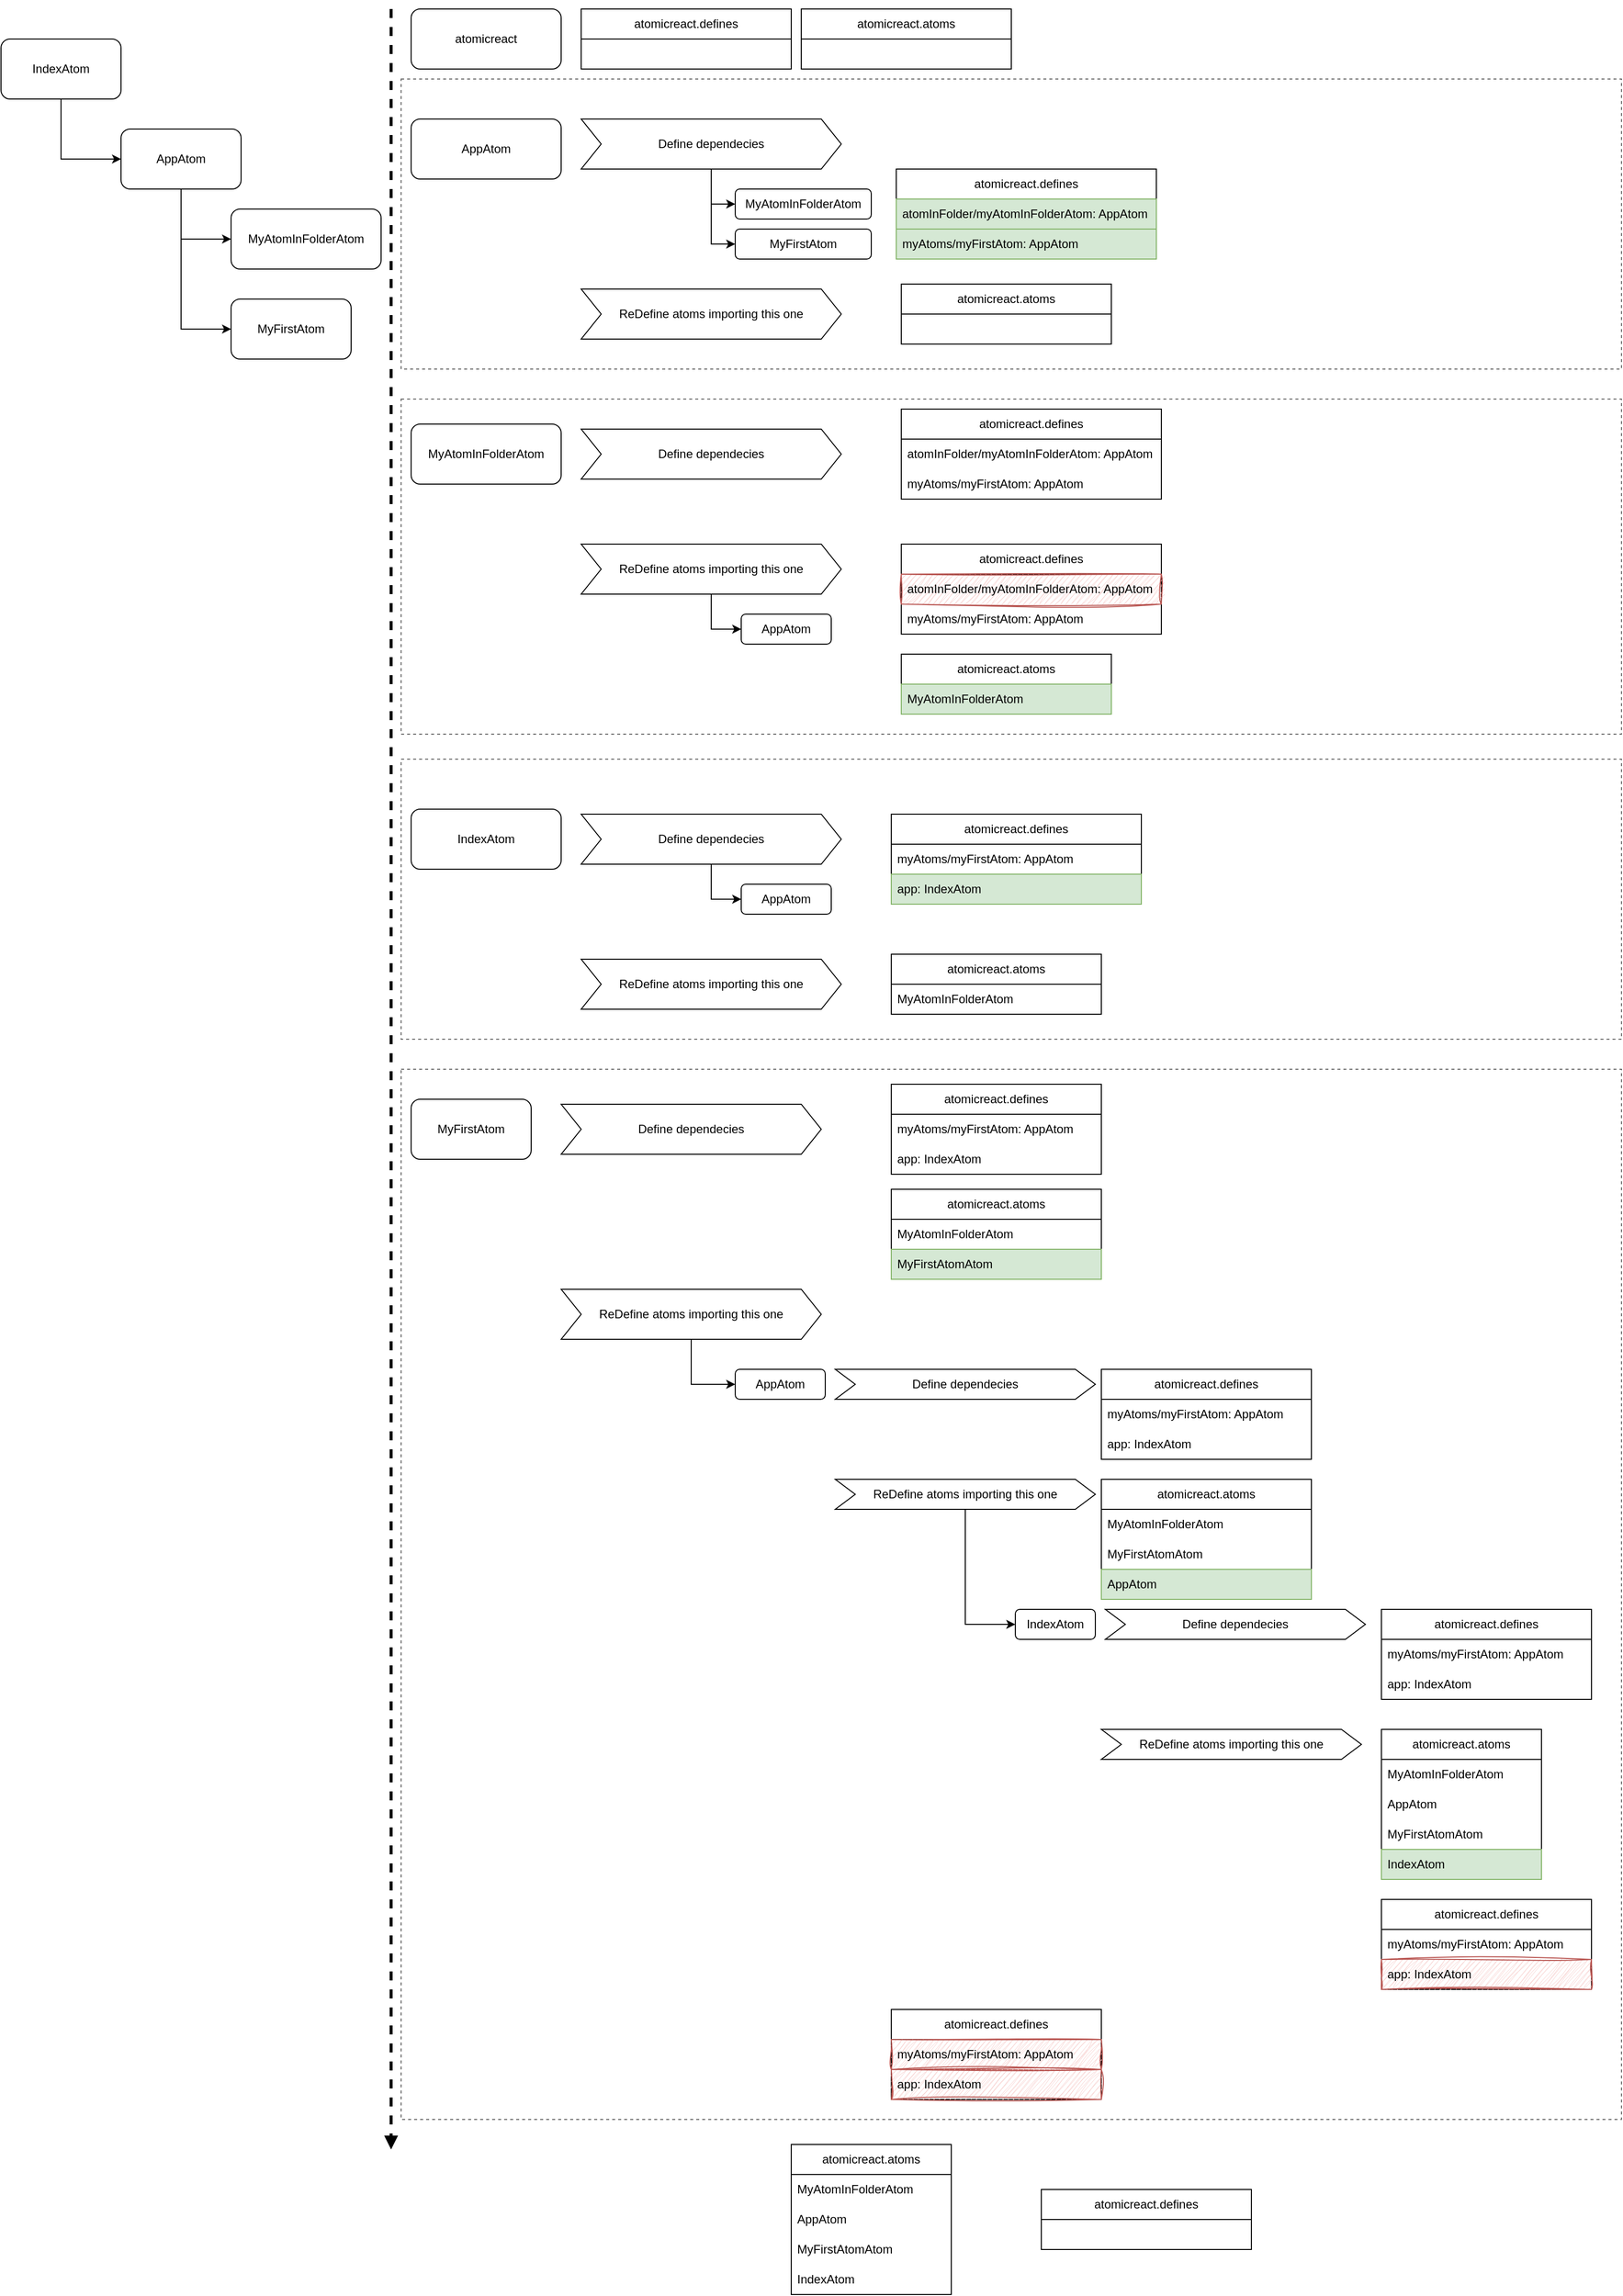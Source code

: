 <mxfile version="22.1.16" type="github">
  <diagram name="Página-1" id="zLWKFBo0BfelDE4MzV_v">
    <mxGraphModel dx="1303" dy="548" grid="1" gridSize="10" guides="1" tooltips="1" connect="1" arrows="1" fold="1" page="1" pageScale="1" pageWidth="1654" pageHeight="1169" math="0" shadow="0">
      <root>
        <mxCell id="0" />
        <mxCell id="1" parent="0" />
        <mxCell id="tRrPQd9gGLpKsUqzO6ij-82" value="" style="rounded=0;whiteSpace=wrap;html=1;fillColor=none;dashed=1;strokeColor=#666666;" vertex="1" parent="1">
          <mxGeometry x="420" y="1100" width="1220" height="1050" as="geometry" />
        </mxCell>
        <mxCell id="tRrPQd9gGLpKsUqzO6ij-64" value="" style="rounded=0;whiteSpace=wrap;html=1;fillColor=none;dashed=1;strokeColor=#666666;" vertex="1" parent="1">
          <mxGeometry x="420" y="790" width="1220" height="280" as="geometry" />
        </mxCell>
        <mxCell id="tRrPQd9gGLpKsUqzO6ij-52" value="" style="rounded=0;whiteSpace=wrap;html=1;fillColor=none;dashed=1;strokeColor=#666666;" vertex="1" parent="1">
          <mxGeometry x="420" y="430" width="1220" height="335" as="geometry" />
        </mxCell>
        <mxCell id="tRrPQd9gGLpKsUqzO6ij-51" value="" style="rounded=0;whiteSpace=wrap;html=1;fillColor=none;dashed=1;strokeColor=#666666;" vertex="1" parent="1">
          <mxGeometry x="420" y="110" width="1220" height="290" as="geometry" />
        </mxCell>
        <mxCell id="tRrPQd9gGLpKsUqzO6ij-5" style="edgeStyle=orthogonalEdgeStyle;rounded=0;orthogonalLoop=1;jettySize=auto;html=1;entryX=0;entryY=0.5;entryDx=0;entryDy=0;" edge="1" parent="1" source="tRrPQd9gGLpKsUqzO6ij-1" target="tRrPQd9gGLpKsUqzO6ij-2">
          <mxGeometry relative="1" as="geometry" />
        </mxCell>
        <mxCell id="tRrPQd9gGLpKsUqzO6ij-6" style="edgeStyle=orthogonalEdgeStyle;rounded=0;orthogonalLoop=1;jettySize=auto;html=1;entryX=0;entryY=0.5;entryDx=0;entryDy=0;" edge="1" parent="1" source="tRrPQd9gGLpKsUqzO6ij-1" target="tRrPQd9gGLpKsUqzO6ij-4">
          <mxGeometry relative="1" as="geometry" />
        </mxCell>
        <mxCell id="tRrPQd9gGLpKsUqzO6ij-1" value="&lt;div&gt;AppAtom&lt;/div&gt;" style="rounded=1;whiteSpace=wrap;html=1;" vertex="1" parent="1">
          <mxGeometry x="140" y="160" width="120" height="60" as="geometry" />
        </mxCell>
        <mxCell id="tRrPQd9gGLpKsUqzO6ij-2" value="MyAtomInFolderAtom" style="rounded=1;whiteSpace=wrap;html=1;" vertex="1" parent="1">
          <mxGeometry x="250" y="240" width="150" height="60" as="geometry" />
        </mxCell>
        <mxCell id="tRrPQd9gGLpKsUqzO6ij-7" style="edgeStyle=orthogonalEdgeStyle;rounded=0;orthogonalLoop=1;jettySize=auto;html=1;entryX=0;entryY=0.5;entryDx=0;entryDy=0;" edge="1" parent="1" source="tRrPQd9gGLpKsUqzO6ij-3" target="tRrPQd9gGLpKsUqzO6ij-1">
          <mxGeometry relative="1" as="geometry" />
        </mxCell>
        <mxCell id="tRrPQd9gGLpKsUqzO6ij-3" value="IndexAtom" style="rounded=1;whiteSpace=wrap;html=1;" vertex="1" parent="1">
          <mxGeometry x="20" y="70" width="120" height="60" as="geometry" />
        </mxCell>
        <mxCell id="tRrPQd9gGLpKsUqzO6ij-4" value="MyFirstAtom" style="rounded=1;whiteSpace=wrap;html=1;" vertex="1" parent="1">
          <mxGeometry x="250" y="330" width="120" height="60" as="geometry" />
        </mxCell>
        <mxCell id="tRrPQd9gGLpKsUqzO6ij-8" value="" style="endArrow=block;dashed=1;html=1;strokeWidth=3;rounded=0;startArrow=none;startFill=0;endFill=1;" edge="1" parent="1">
          <mxGeometry width="50" height="50" relative="1" as="geometry">
            <mxPoint x="410" y="40" as="sourcePoint" />
            <mxPoint x="410" y="2180" as="targetPoint" />
          </mxGeometry>
        </mxCell>
        <mxCell id="tRrPQd9gGLpKsUqzO6ij-9" value="&lt;div&gt;AppAtom&lt;/div&gt;" style="rounded=1;whiteSpace=wrap;html=1;" vertex="1" parent="1">
          <mxGeometry x="430" y="150" width="150" height="60" as="geometry" />
        </mxCell>
        <mxCell id="tRrPQd9gGLpKsUqzO6ij-10" value="MyAtomInFolderAtom" style="rounded=1;whiteSpace=wrap;html=1;" vertex="1" parent="1">
          <mxGeometry x="430" y="455" width="150" height="60" as="geometry" />
        </mxCell>
        <mxCell id="tRrPQd9gGLpKsUqzO6ij-11" value="IndexAtom" style="rounded=1;whiteSpace=wrap;html=1;" vertex="1" parent="1">
          <mxGeometry x="430" y="840" width="150" height="60" as="geometry" />
        </mxCell>
        <mxCell id="tRrPQd9gGLpKsUqzO6ij-12" value="atomicreact.defines" style="swimlane;fontStyle=0;childLayout=stackLayout;horizontal=1;startSize=30;horizontalStack=0;resizeParent=1;resizeParentMax=0;resizeLast=0;collapsible=1;marginBottom=0;whiteSpace=wrap;html=1;" vertex="1" parent="1">
          <mxGeometry x="915" y="200" width="260" height="90" as="geometry" />
        </mxCell>
        <mxCell id="tRrPQd9gGLpKsUqzO6ij-13" value="atomInFolder/myAtomInFolderAtom: AppAtom" style="text;strokeColor=#82b366;fillColor=#d5e8d4;align=left;verticalAlign=middle;spacingLeft=4;spacingRight=4;overflow=hidden;points=[[0,0.5],[1,0.5]];portConstraint=eastwest;rotatable=0;whiteSpace=wrap;html=1;" vertex="1" parent="tRrPQd9gGLpKsUqzO6ij-12">
          <mxGeometry y="30" width="260" height="30" as="geometry" />
        </mxCell>
        <mxCell id="tRrPQd9gGLpKsUqzO6ij-14" value="myAtoms/myFirstAtom: AppAtom" style="text;strokeColor=#82b366;fillColor=#d5e8d4;align=left;verticalAlign=middle;spacingLeft=4;spacingRight=4;overflow=hidden;points=[[0,0.5],[1,0.5]];portConstraint=eastwest;rotatable=0;whiteSpace=wrap;html=1;" vertex="1" parent="tRrPQd9gGLpKsUqzO6ij-12">
          <mxGeometry y="60" width="260" height="30" as="geometry" />
        </mxCell>
        <mxCell id="tRrPQd9gGLpKsUqzO6ij-26" style="edgeStyle=orthogonalEdgeStyle;rounded=0;orthogonalLoop=1;jettySize=auto;html=1;entryX=0;entryY=0.5;entryDx=0;entryDy=0;" edge="1" parent="1" source="tRrPQd9gGLpKsUqzO6ij-19" target="tRrPQd9gGLpKsUqzO6ij-21">
          <mxGeometry relative="1" as="geometry" />
        </mxCell>
        <mxCell id="tRrPQd9gGLpKsUqzO6ij-19" value="ReDefine atoms importing this one" style="shape=step;perimeter=stepPerimeter;whiteSpace=wrap;html=1;fixedSize=1;" vertex="1" parent="1">
          <mxGeometry x="600" y="575" width="260" height="50" as="geometry" />
        </mxCell>
        <mxCell id="tRrPQd9gGLpKsUqzO6ij-21" value="&lt;div&gt;AppAtom&lt;/div&gt;" style="rounded=1;whiteSpace=wrap;html=1;" vertex="1" parent="1">
          <mxGeometry x="760" y="645" width="90" height="30" as="geometry" />
        </mxCell>
        <mxCell id="tRrPQd9gGLpKsUqzO6ij-27" value="atomicreact" style="rounded=1;whiteSpace=wrap;html=1;" vertex="1" parent="1">
          <mxGeometry x="430" y="40" width="150" height="60" as="geometry" />
        </mxCell>
        <mxCell id="tRrPQd9gGLpKsUqzO6ij-34" value="atomicreact.atoms" style="swimlane;fontStyle=0;childLayout=stackLayout;horizontal=1;startSize=30;horizontalStack=0;resizeParent=1;resizeParentMax=0;resizeLast=0;collapsible=1;marginBottom=0;whiteSpace=wrap;html=1;" vertex="1" parent="1">
          <mxGeometry x="920" y="315" width="210" height="60" as="geometry" />
        </mxCell>
        <mxCell id="tRrPQd9gGLpKsUqzO6ij-37" value="atomicreact.atoms" style="swimlane;fontStyle=0;childLayout=stackLayout;horizontal=1;startSize=30;horizontalStack=0;resizeParent=1;resizeParentMax=0;resizeLast=0;collapsible=1;marginBottom=0;whiteSpace=wrap;html=1;" vertex="1" parent="1">
          <mxGeometry x="920" y="685" width="210" height="60" as="geometry" />
        </mxCell>
        <mxCell id="tRrPQd9gGLpKsUqzO6ij-42" value="MyAtomInFolderAtom" style="text;strokeColor=#82b366;fillColor=#d5e8d4;align=left;verticalAlign=middle;spacingLeft=4;spacingRight=4;overflow=hidden;points=[[0,0.5],[1,0.5]];portConstraint=eastwest;rotatable=0;whiteSpace=wrap;html=1;" vertex="1" parent="tRrPQd9gGLpKsUqzO6ij-37">
          <mxGeometry y="30" width="210" height="30" as="geometry" />
        </mxCell>
        <mxCell id="tRrPQd9gGLpKsUqzO6ij-76" style="edgeStyle=orthogonalEdgeStyle;rounded=0;orthogonalLoop=1;jettySize=auto;html=1;entryX=0;entryY=0.5;entryDx=0;entryDy=0;" edge="1" parent="1" source="tRrPQd9gGLpKsUqzO6ij-43" target="tRrPQd9gGLpKsUqzO6ij-73">
          <mxGeometry relative="1" as="geometry" />
        </mxCell>
        <mxCell id="tRrPQd9gGLpKsUqzO6ij-77" style="edgeStyle=orthogonalEdgeStyle;rounded=0;orthogonalLoop=1;jettySize=auto;html=1;entryX=0;entryY=0.5;entryDx=0;entryDy=0;" edge="1" parent="1" source="tRrPQd9gGLpKsUqzO6ij-43" target="tRrPQd9gGLpKsUqzO6ij-74">
          <mxGeometry relative="1" as="geometry" />
        </mxCell>
        <mxCell id="tRrPQd9gGLpKsUqzO6ij-43" value="Define dependecies" style="shape=step;perimeter=stepPerimeter;whiteSpace=wrap;html=1;fixedSize=1;" vertex="1" parent="1">
          <mxGeometry x="600" y="150" width="260" height="50" as="geometry" />
        </mxCell>
        <mxCell id="tRrPQd9gGLpKsUqzO6ij-45" value="ReDefine atoms importing this one" style="shape=step;perimeter=stepPerimeter;whiteSpace=wrap;html=1;fixedSize=1;" vertex="1" parent="1">
          <mxGeometry x="600" y="320" width="260" height="50" as="geometry" />
        </mxCell>
        <mxCell id="tRrPQd9gGLpKsUqzO6ij-47" value="atomicreact.atoms" style="swimlane;fontStyle=0;childLayout=stackLayout;horizontal=1;startSize=30;horizontalStack=0;resizeParent=1;resizeParentMax=0;resizeLast=0;collapsible=1;marginBottom=0;whiteSpace=wrap;html=1;" vertex="1" parent="1">
          <mxGeometry x="820" y="40" width="210" height="60" as="geometry" />
        </mxCell>
        <mxCell id="tRrPQd9gGLpKsUqzO6ij-48" value="atomicreact.defines" style="swimlane;fontStyle=0;childLayout=stackLayout;horizontal=1;startSize=30;horizontalStack=0;resizeParent=1;resizeParentMax=0;resizeLast=0;collapsible=1;marginBottom=0;whiteSpace=wrap;html=1;" vertex="1" parent="1">
          <mxGeometry x="600" y="40" width="210" height="60" as="geometry" />
        </mxCell>
        <mxCell id="tRrPQd9gGLpKsUqzO6ij-53" value="Define dependecies" style="shape=step;perimeter=stepPerimeter;whiteSpace=wrap;html=1;fixedSize=1;" vertex="1" parent="1">
          <mxGeometry x="600" y="460" width="260" height="50" as="geometry" />
        </mxCell>
        <mxCell id="tRrPQd9gGLpKsUqzO6ij-57" value="atomicreact.defines" style="swimlane;fontStyle=0;childLayout=stackLayout;horizontal=1;startSize=30;horizontalStack=0;resizeParent=1;resizeParentMax=0;resizeLast=0;collapsible=1;marginBottom=0;whiteSpace=wrap;html=1;" vertex="1" parent="1">
          <mxGeometry x="920" y="440" width="260" height="90" as="geometry" />
        </mxCell>
        <mxCell id="tRrPQd9gGLpKsUqzO6ij-58" value="atomInFolder/myAtomInFolderAtom: AppAtom" style="text;strokeColor=none;fillColor=none;align=left;verticalAlign=middle;spacingLeft=4;spacingRight=4;overflow=hidden;points=[[0,0.5],[1,0.5]];portConstraint=eastwest;rotatable=0;whiteSpace=wrap;html=1;" vertex="1" parent="tRrPQd9gGLpKsUqzO6ij-57">
          <mxGeometry y="30" width="260" height="30" as="geometry" />
        </mxCell>
        <mxCell id="tRrPQd9gGLpKsUqzO6ij-59" value="myAtoms/myFirstAtom: AppAtom" style="text;strokeColor=none;fillColor=none;align=left;verticalAlign=middle;spacingLeft=4;spacingRight=4;overflow=hidden;points=[[0,0.5],[1,0.5]];portConstraint=eastwest;rotatable=0;whiteSpace=wrap;html=1;" vertex="1" parent="tRrPQd9gGLpKsUqzO6ij-57">
          <mxGeometry y="60" width="260" height="30" as="geometry" />
        </mxCell>
        <mxCell id="tRrPQd9gGLpKsUqzO6ij-60" value="atomicreact.defines" style="swimlane;fontStyle=0;childLayout=stackLayout;horizontal=1;startSize=30;horizontalStack=0;resizeParent=1;resizeParentMax=0;resizeLast=0;collapsible=1;marginBottom=0;whiteSpace=wrap;html=1;" vertex="1" parent="1">
          <mxGeometry x="920" y="575" width="260" height="90" as="geometry" />
        </mxCell>
        <mxCell id="tRrPQd9gGLpKsUqzO6ij-113" value="atomInFolder/myAtomInFolderAtom: AppAtom" style="text;strokeColor=#b85450;fillColor=#f8cecc;align=left;verticalAlign=middle;spacingLeft=4;spacingRight=4;overflow=hidden;points=[[0,0.5],[1,0.5]];portConstraint=eastwest;rotatable=0;whiteSpace=wrap;html=1;sketch=1;curveFitting=1;jiggle=2;shadow=0;rounded=0;glass=0;" vertex="1" parent="tRrPQd9gGLpKsUqzO6ij-60">
          <mxGeometry y="30" width="260" height="30" as="geometry" />
        </mxCell>
        <mxCell id="tRrPQd9gGLpKsUqzO6ij-62" value="myAtoms/myFirstAtom: AppAtom" style="text;strokeColor=none;fillColor=none;align=left;verticalAlign=middle;spacingLeft=4;spacingRight=4;overflow=hidden;points=[[0,0.5],[1,0.5]];portConstraint=eastwest;rotatable=0;whiteSpace=wrap;html=1;" vertex="1" parent="tRrPQd9gGLpKsUqzO6ij-60">
          <mxGeometry y="60" width="260" height="30" as="geometry" />
        </mxCell>
        <mxCell id="tRrPQd9gGLpKsUqzO6ij-79" style="edgeStyle=orthogonalEdgeStyle;rounded=0;orthogonalLoop=1;jettySize=auto;html=1;entryX=0;entryY=0.5;entryDx=0;entryDy=0;" edge="1" parent="1" source="tRrPQd9gGLpKsUqzO6ij-65" target="tRrPQd9gGLpKsUqzO6ij-78">
          <mxGeometry relative="1" as="geometry" />
        </mxCell>
        <mxCell id="tRrPQd9gGLpKsUqzO6ij-65" value="Define dependecies" style="shape=step;perimeter=stepPerimeter;whiteSpace=wrap;html=1;fixedSize=1;" vertex="1" parent="1">
          <mxGeometry x="600" y="845" width="260" height="50" as="geometry" />
        </mxCell>
        <mxCell id="tRrPQd9gGLpKsUqzO6ij-69" value="atomicreact.defines" style="swimlane;fontStyle=0;childLayout=stackLayout;horizontal=1;startSize=30;horizontalStack=0;resizeParent=1;resizeParentMax=0;resizeLast=0;collapsible=1;marginBottom=0;whiteSpace=wrap;html=1;" vertex="1" parent="1">
          <mxGeometry x="910" y="845" width="250" height="90" as="geometry" />
        </mxCell>
        <mxCell id="tRrPQd9gGLpKsUqzO6ij-71" value="myAtoms/myFirstAtom: AppAtom" style="text;strokeColor=none;fillColor=none;align=left;verticalAlign=middle;spacingLeft=4;spacingRight=4;overflow=hidden;points=[[0,0.5],[1,0.5]];portConstraint=eastwest;rotatable=0;whiteSpace=wrap;html=1;" vertex="1" parent="tRrPQd9gGLpKsUqzO6ij-69">
          <mxGeometry y="30" width="250" height="30" as="geometry" />
        </mxCell>
        <mxCell id="tRrPQd9gGLpKsUqzO6ij-70" value="app: IndexAtom" style="text;strokeColor=#82b366;fillColor=#d5e8d4;align=left;verticalAlign=middle;spacingLeft=4;spacingRight=4;overflow=hidden;points=[[0,0.5],[1,0.5]];portConstraint=eastwest;rotatable=0;whiteSpace=wrap;html=1;" vertex="1" parent="tRrPQd9gGLpKsUqzO6ij-69">
          <mxGeometry y="60" width="250" height="30" as="geometry" />
        </mxCell>
        <mxCell id="tRrPQd9gGLpKsUqzO6ij-72" value="ReDefine atoms importing this one" style="shape=step;perimeter=stepPerimeter;whiteSpace=wrap;html=1;fixedSize=1;" vertex="1" parent="1">
          <mxGeometry x="600" y="990" width="260" height="50" as="geometry" />
        </mxCell>
        <mxCell id="tRrPQd9gGLpKsUqzO6ij-73" value="MyAtomInFolderAtom" style="rounded=1;whiteSpace=wrap;html=1;" vertex="1" parent="1">
          <mxGeometry x="754" y="220" width="136" height="30" as="geometry" />
        </mxCell>
        <mxCell id="tRrPQd9gGLpKsUqzO6ij-74" value="MyFirstAtom" style="rounded=1;whiteSpace=wrap;html=1;" vertex="1" parent="1">
          <mxGeometry x="754" y="260" width="136" height="30" as="geometry" />
        </mxCell>
        <mxCell id="tRrPQd9gGLpKsUqzO6ij-78" value="&lt;div&gt;AppAtom&lt;/div&gt;" style="rounded=1;whiteSpace=wrap;html=1;" vertex="1" parent="1">
          <mxGeometry x="760" y="915" width="90" height="30" as="geometry" />
        </mxCell>
        <mxCell id="tRrPQd9gGLpKsUqzO6ij-80" value="atomicreact.atoms" style="swimlane;fontStyle=0;childLayout=stackLayout;horizontal=1;startSize=30;horizontalStack=0;resizeParent=1;resizeParentMax=0;resizeLast=0;collapsible=1;marginBottom=0;whiteSpace=wrap;html=1;" vertex="1" parent="1">
          <mxGeometry x="910" y="985" width="210" height="60" as="geometry" />
        </mxCell>
        <mxCell id="tRrPQd9gGLpKsUqzO6ij-81" value="MyAtomInFolderAtom" style="text;strokeColor=none;fillColor=none;align=left;verticalAlign=middle;spacingLeft=4;spacingRight=4;overflow=hidden;points=[[0,0.5],[1,0.5]];portConstraint=eastwest;rotatable=0;whiteSpace=wrap;html=1;" vertex="1" parent="tRrPQd9gGLpKsUqzO6ij-80">
          <mxGeometry y="30" width="210" height="30" as="geometry" />
        </mxCell>
        <mxCell id="tRrPQd9gGLpKsUqzO6ij-84" value="MyFirstAtom" style="rounded=1;whiteSpace=wrap;html=1;" vertex="1" parent="1">
          <mxGeometry x="430" y="1130" width="120" height="60" as="geometry" />
        </mxCell>
        <mxCell id="tRrPQd9gGLpKsUqzO6ij-85" value="Define dependecies" style="shape=step;perimeter=stepPerimeter;whiteSpace=wrap;html=1;fixedSize=1;" vertex="1" parent="1">
          <mxGeometry x="580" y="1135" width="260" height="50" as="geometry" />
        </mxCell>
        <mxCell id="tRrPQd9gGLpKsUqzO6ij-86" value="atomicreact.defines" style="swimlane;fontStyle=0;childLayout=stackLayout;horizontal=1;startSize=30;horizontalStack=0;resizeParent=1;resizeParentMax=0;resizeLast=0;collapsible=1;marginBottom=0;whiteSpace=wrap;html=1;" vertex="1" parent="1">
          <mxGeometry x="910" y="1115" width="210" height="90" as="geometry" />
        </mxCell>
        <mxCell id="tRrPQd9gGLpKsUqzO6ij-87" value="myAtoms/myFirstAtom: AppAtom" style="text;strokeColor=none;fillColor=none;align=left;verticalAlign=middle;spacingLeft=4;spacingRight=4;overflow=hidden;points=[[0,0.5],[1,0.5]];portConstraint=eastwest;rotatable=0;whiteSpace=wrap;html=1;" vertex="1" parent="tRrPQd9gGLpKsUqzO6ij-86">
          <mxGeometry y="30" width="210" height="30" as="geometry" />
        </mxCell>
        <mxCell id="tRrPQd9gGLpKsUqzO6ij-88" value="app: IndexAtom" style="text;strokeColor=none;fillColor=none;align=left;verticalAlign=middle;spacingLeft=4;spacingRight=4;overflow=hidden;points=[[0,0.5],[1,0.5]];portConstraint=eastwest;rotatable=0;whiteSpace=wrap;html=1;" vertex="1" parent="tRrPQd9gGLpKsUqzO6ij-86">
          <mxGeometry y="60" width="210" height="30" as="geometry" />
        </mxCell>
        <mxCell id="tRrPQd9gGLpKsUqzO6ij-95" style="edgeStyle=orthogonalEdgeStyle;rounded=0;orthogonalLoop=1;jettySize=auto;html=1;entryX=0;entryY=0.5;entryDx=0;entryDy=0;" edge="1" parent="1" source="tRrPQd9gGLpKsUqzO6ij-89" target="tRrPQd9gGLpKsUqzO6ij-94">
          <mxGeometry relative="1" as="geometry" />
        </mxCell>
        <mxCell id="tRrPQd9gGLpKsUqzO6ij-89" value="ReDefine atoms importing this one" style="shape=step;perimeter=stepPerimeter;whiteSpace=wrap;html=1;fixedSize=1;" vertex="1" parent="1">
          <mxGeometry x="580" y="1320" width="260" height="50" as="geometry" />
        </mxCell>
        <mxCell id="tRrPQd9gGLpKsUqzO6ij-90" value="atomicreact.atoms" style="swimlane;fontStyle=0;childLayout=stackLayout;horizontal=1;startSize=30;horizontalStack=0;resizeParent=1;resizeParentMax=0;resizeLast=0;collapsible=1;marginBottom=0;whiteSpace=wrap;html=1;" vertex="1" parent="1">
          <mxGeometry x="910" y="1220" width="210" height="90" as="geometry" />
        </mxCell>
        <mxCell id="tRrPQd9gGLpKsUqzO6ij-91" value="MyAtomInFolderAtom" style="text;strokeColor=none;fillColor=none;align=left;verticalAlign=middle;spacingLeft=4;spacingRight=4;overflow=hidden;points=[[0,0.5],[1,0.5]];portConstraint=eastwest;rotatable=0;whiteSpace=wrap;html=1;" vertex="1" parent="tRrPQd9gGLpKsUqzO6ij-90">
          <mxGeometry y="30" width="210" height="30" as="geometry" />
        </mxCell>
        <mxCell id="tRrPQd9gGLpKsUqzO6ij-92" value="MyFirstAtomAtom" style="text;strokeColor=#82b366;fillColor=#d5e8d4;align=left;verticalAlign=middle;spacingLeft=4;spacingRight=4;overflow=hidden;points=[[0,0.5],[1,0.5]];portConstraint=eastwest;rotatable=0;whiteSpace=wrap;html=1;" vertex="1" parent="tRrPQd9gGLpKsUqzO6ij-90">
          <mxGeometry y="60" width="210" height="30" as="geometry" />
        </mxCell>
        <mxCell id="tRrPQd9gGLpKsUqzO6ij-94" value="&lt;div&gt;AppAtom&lt;/div&gt;" style="rounded=1;whiteSpace=wrap;html=1;" vertex="1" parent="1">
          <mxGeometry x="754" y="1400" width="90" height="30" as="geometry" />
        </mxCell>
        <mxCell id="tRrPQd9gGLpKsUqzO6ij-100" value="IndexAtom" style="rounded=1;whiteSpace=wrap;html=1;" vertex="1" parent="1">
          <mxGeometry x="1034" y="1640" width="80" height="30" as="geometry" />
        </mxCell>
        <mxCell id="tRrPQd9gGLpKsUqzO6ij-103" value="Define dependecies" style="shape=step;perimeter=stepPerimeter;whiteSpace=wrap;html=1;fixedSize=1;" vertex="1" parent="1">
          <mxGeometry x="854" y="1400" width="260" height="30" as="geometry" />
        </mxCell>
        <mxCell id="tRrPQd9gGLpKsUqzO6ij-105" style="edgeStyle=orthogonalEdgeStyle;rounded=0;orthogonalLoop=1;jettySize=auto;html=1;entryX=0;entryY=0.5;entryDx=0;entryDy=0;" edge="1" parent="1" source="tRrPQd9gGLpKsUqzO6ij-104" target="tRrPQd9gGLpKsUqzO6ij-100">
          <mxGeometry relative="1" as="geometry" />
        </mxCell>
        <mxCell id="tRrPQd9gGLpKsUqzO6ij-104" value="ReDefine atoms importing this one" style="shape=step;perimeter=stepPerimeter;whiteSpace=wrap;html=1;fixedSize=1;" vertex="1" parent="1">
          <mxGeometry x="854" y="1510" width="260" height="30" as="geometry" />
        </mxCell>
        <mxCell id="tRrPQd9gGLpKsUqzO6ij-106" value="Define dependecies" style="shape=step;perimeter=stepPerimeter;whiteSpace=wrap;html=1;fixedSize=1;" vertex="1" parent="1">
          <mxGeometry x="1124" y="1640" width="260" height="30" as="geometry" />
        </mxCell>
        <mxCell id="tRrPQd9gGLpKsUqzO6ij-107" value="ReDefine atoms importing this one" style="shape=step;perimeter=stepPerimeter;whiteSpace=wrap;html=1;fixedSize=1;" vertex="1" parent="1">
          <mxGeometry x="1120" y="1760" width="260" height="30" as="geometry" />
        </mxCell>
        <mxCell id="tRrPQd9gGLpKsUqzO6ij-108" value="atomicreact.atoms" style="swimlane;fontStyle=0;childLayout=stackLayout;horizontal=1;startSize=30;horizontalStack=0;resizeParent=1;resizeParentMax=0;resizeLast=0;collapsible=1;marginBottom=0;whiteSpace=wrap;html=1;" vertex="1" parent="1">
          <mxGeometry x="1400" y="1760" width="160" height="150" as="geometry" />
        </mxCell>
        <mxCell id="tRrPQd9gGLpKsUqzO6ij-109" value="MyAtomInFolderAtom" style="text;strokeColor=none;fillColor=none;align=left;verticalAlign=middle;spacingLeft=4;spacingRight=4;overflow=hidden;points=[[0,0.5],[1,0.5]];portConstraint=eastwest;rotatable=0;whiteSpace=wrap;html=1;" vertex="1" parent="tRrPQd9gGLpKsUqzO6ij-108">
          <mxGeometry y="30" width="160" height="30" as="geometry" />
        </mxCell>
        <mxCell id="tRrPQd9gGLpKsUqzO6ij-110" value="AppAtom" style="text;strokeColor=none;fillColor=none;align=left;verticalAlign=middle;spacingLeft=4;spacingRight=4;overflow=hidden;points=[[0,0.5],[1,0.5]];portConstraint=eastwest;rotatable=0;whiteSpace=wrap;html=1;" vertex="1" parent="tRrPQd9gGLpKsUqzO6ij-108">
          <mxGeometry y="60" width="160" height="30" as="geometry" />
        </mxCell>
        <mxCell id="tRrPQd9gGLpKsUqzO6ij-111" value="MyFirstAtomAtom" style="text;strokeColor=none;fillColor=none;align=left;verticalAlign=middle;spacingLeft=4;spacingRight=4;overflow=hidden;points=[[0,0.5],[1,0.5]];portConstraint=eastwest;rotatable=0;whiteSpace=wrap;html=1;" vertex="1" parent="tRrPQd9gGLpKsUqzO6ij-108">
          <mxGeometry y="90" width="160" height="30" as="geometry" />
        </mxCell>
        <mxCell id="tRrPQd9gGLpKsUqzO6ij-112" value="IndexAtom" style="text;strokeColor=#82b366;fillColor=#d5e8d4;align=left;verticalAlign=middle;spacingLeft=4;spacingRight=4;overflow=hidden;points=[[0,0.5],[1,0.5]];portConstraint=eastwest;rotatable=0;whiteSpace=wrap;html=1;" vertex="1" parent="tRrPQd9gGLpKsUqzO6ij-108">
          <mxGeometry y="120" width="160" height="30" as="geometry" />
        </mxCell>
        <mxCell id="tRrPQd9gGLpKsUqzO6ij-114" value="atomicreact.atoms" style="swimlane;fontStyle=0;childLayout=stackLayout;horizontal=1;startSize=30;horizontalStack=0;resizeParent=1;resizeParentMax=0;resizeLast=0;collapsible=1;marginBottom=0;whiteSpace=wrap;html=1;" vertex="1" parent="1">
          <mxGeometry x="1120" y="1510" width="210" height="120" as="geometry" />
        </mxCell>
        <mxCell id="tRrPQd9gGLpKsUqzO6ij-115" value="MyAtomInFolderAtom" style="text;strokeColor=none;fillColor=none;align=left;verticalAlign=middle;spacingLeft=4;spacingRight=4;overflow=hidden;points=[[0,0.5],[1,0.5]];portConstraint=eastwest;rotatable=0;whiteSpace=wrap;html=1;" vertex="1" parent="tRrPQd9gGLpKsUqzO6ij-114">
          <mxGeometry y="30" width="210" height="30" as="geometry" />
        </mxCell>
        <mxCell id="tRrPQd9gGLpKsUqzO6ij-116" value="MyFirstAtomAtom" style="text;strokeColor=none;fillColor=none;align=left;verticalAlign=middle;spacingLeft=4;spacingRight=4;overflow=hidden;points=[[0,0.5],[1,0.5]];portConstraint=eastwest;rotatable=0;whiteSpace=wrap;html=1;" vertex="1" parent="tRrPQd9gGLpKsUqzO6ij-114">
          <mxGeometry y="60" width="210" height="30" as="geometry" />
        </mxCell>
        <mxCell id="tRrPQd9gGLpKsUqzO6ij-117" value="AppAtom" style="text;strokeColor=#82b366;fillColor=#d5e8d4;align=left;verticalAlign=middle;spacingLeft=4;spacingRight=4;overflow=hidden;points=[[0,0.5],[1,0.5]];portConstraint=eastwest;rotatable=0;whiteSpace=wrap;html=1;" vertex="1" parent="tRrPQd9gGLpKsUqzO6ij-114">
          <mxGeometry y="90" width="210" height="30" as="geometry" />
        </mxCell>
        <mxCell id="tRrPQd9gGLpKsUqzO6ij-118" value="atomicreact.defines" style="swimlane;fontStyle=0;childLayout=stackLayout;horizontal=1;startSize=30;horizontalStack=0;resizeParent=1;resizeParentMax=0;resizeLast=0;collapsible=1;marginBottom=0;whiteSpace=wrap;html=1;" vertex="1" parent="1">
          <mxGeometry x="1120" y="1400" width="210" height="90" as="geometry" />
        </mxCell>
        <mxCell id="tRrPQd9gGLpKsUqzO6ij-119" value="myAtoms/myFirstAtom: AppAtom" style="text;strokeColor=none;fillColor=none;align=left;verticalAlign=middle;spacingLeft=4;spacingRight=4;overflow=hidden;points=[[0,0.5],[1,0.5]];portConstraint=eastwest;rotatable=0;whiteSpace=wrap;html=1;" vertex="1" parent="tRrPQd9gGLpKsUqzO6ij-118">
          <mxGeometry y="30" width="210" height="30" as="geometry" />
        </mxCell>
        <mxCell id="tRrPQd9gGLpKsUqzO6ij-120" value="app: IndexAtom" style="text;strokeColor=none;fillColor=none;align=left;verticalAlign=middle;spacingLeft=4;spacingRight=4;overflow=hidden;points=[[0,0.5],[1,0.5]];portConstraint=eastwest;rotatable=0;whiteSpace=wrap;html=1;" vertex="1" parent="tRrPQd9gGLpKsUqzO6ij-118">
          <mxGeometry y="60" width="210" height="30" as="geometry" />
        </mxCell>
        <mxCell id="tRrPQd9gGLpKsUqzO6ij-121" value="atomicreact.defines" style="swimlane;fontStyle=0;childLayout=stackLayout;horizontal=1;startSize=30;horizontalStack=0;resizeParent=1;resizeParentMax=0;resizeLast=0;collapsible=1;marginBottom=0;whiteSpace=wrap;html=1;" vertex="1" parent="1">
          <mxGeometry x="1400" y="1640" width="210" height="90" as="geometry" />
        </mxCell>
        <mxCell id="tRrPQd9gGLpKsUqzO6ij-122" value="myAtoms/myFirstAtom: AppAtom" style="text;strokeColor=none;fillColor=none;align=left;verticalAlign=middle;spacingLeft=4;spacingRight=4;overflow=hidden;points=[[0,0.5],[1,0.5]];portConstraint=eastwest;rotatable=0;whiteSpace=wrap;html=1;" vertex="1" parent="tRrPQd9gGLpKsUqzO6ij-121">
          <mxGeometry y="30" width="210" height="30" as="geometry" />
        </mxCell>
        <mxCell id="tRrPQd9gGLpKsUqzO6ij-123" value="app: IndexAtom" style="text;strokeColor=none;fillColor=none;align=left;verticalAlign=middle;spacingLeft=4;spacingRight=4;overflow=hidden;points=[[0,0.5],[1,0.5]];portConstraint=eastwest;rotatable=0;whiteSpace=wrap;html=1;" vertex="1" parent="tRrPQd9gGLpKsUqzO6ij-121">
          <mxGeometry y="60" width="210" height="30" as="geometry" />
        </mxCell>
        <mxCell id="tRrPQd9gGLpKsUqzO6ij-125" value="atomicreact.defines" style="swimlane;fontStyle=0;childLayout=stackLayout;horizontal=1;startSize=30;horizontalStack=0;resizeParent=1;resizeParentMax=0;resizeLast=0;collapsible=1;marginBottom=0;whiteSpace=wrap;html=1;" vertex="1" parent="1">
          <mxGeometry x="1400" y="1930" width="210" height="90" as="geometry" />
        </mxCell>
        <mxCell id="tRrPQd9gGLpKsUqzO6ij-126" value="myAtoms/myFirstAtom: AppAtom" style="text;strokeColor=none;fillColor=none;align=left;verticalAlign=middle;spacingLeft=4;spacingRight=4;overflow=hidden;points=[[0,0.5],[1,0.5]];portConstraint=eastwest;rotatable=0;whiteSpace=wrap;html=1;" vertex="1" parent="tRrPQd9gGLpKsUqzO6ij-125">
          <mxGeometry y="30" width="210" height="30" as="geometry" />
        </mxCell>
        <mxCell id="tRrPQd9gGLpKsUqzO6ij-127" value="app: IndexAtom" style="text;strokeColor=#b85450;fillColor=#f8cecc;align=left;verticalAlign=middle;spacingLeft=4;spacingRight=4;overflow=hidden;points=[[0,0.5],[1,0.5]];portConstraint=eastwest;rotatable=0;whiteSpace=wrap;html=1;sketch=1;curveFitting=1;jiggle=2;" vertex="1" parent="tRrPQd9gGLpKsUqzO6ij-125">
          <mxGeometry y="60" width="210" height="30" as="geometry" />
        </mxCell>
        <mxCell id="tRrPQd9gGLpKsUqzO6ij-128" value="atomicreact.defines" style="swimlane;fontStyle=0;childLayout=stackLayout;horizontal=1;startSize=30;horizontalStack=0;resizeParent=1;resizeParentMax=0;resizeLast=0;collapsible=1;marginBottom=0;whiteSpace=wrap;html=1;" vertex="1" parent="1">
          <mxGeometry x="910" y="2040" width="210" height="90" as="geometry" />
        </mxCell>
        <mxCell id="tRrPQd9gGLpKsUqzO6ij-129" value="myAtoms/myFirstAtom: AppAtom" style="text;strokeColor=#b85450;fillColor=#f8cecc;align=left;verticalAlign=middle;spacingLeft=4;spacingRight=4;overflow=hidden;points=[[0,0.5],[1,0.5]];portConstraint=eastwest;rotatable=0;whiteSpace=wrap;html=1;sketch=1;curveFitting=1;jiggle=2;" vertex="1" parent="tRrPQd9gGLpKsUqzO6ij-128">
          <mxGeometry y="30" width="210" height="30" as="geometry" />
        </mxCell>
        <mxCell id="tRrPQd9gGLpKsUqzO6ij-130" value="app: IndexAtom" style="text;strokeColor=#b85450;fillColor=#f8cecc;align=left;verticalAlign=middle;spacingLeft=4;spacingRight=4;overflow=hidden;points=[[0,0.5],[1,0.5]];portConstraint=eastwest;rotatable=0;whiteSpace=wrap;html=1;sketch=1;curveFitting=1;jiggle=2;" vertex="1" parent="tRrPQd9gGLpKsUqzO6ij-128">
          <mxGeometry y="60" width="210" height="30" as="geometry" />
        </mxCell>
        <mxCell id="tRrPQd9gGLpKsUqzO6ij-131" value="atomicreact.defines" style="swimlane;fontStyle=0;childLayout=stackLayout;horizontal=1;startSize=30;horizontalStack=0;resizeParent=1;resizeParentMax=0;resizeLast=0;collapsible=1;marginBottom=0;whiteSpace=wrap;html=1;" vertex="1" parent="1">
          <mxGeometry x="1060" y="2220" width="210" height="60" as="geometry" />
        </mxCell>
        <mxCell id="tRrPQd9gGLpKsUqzO6ij-134" value="atomicreact.atoms" style="swimlane;fontStyle=0;childLayout=stackLayout;horizontal=1;startSize=30;horizontalStack=0;resizeParent=1;resizeParentMax=0;resizeLast=0;collapsible=1;marginBottom=0;whiteSpace=wrap;html=1;" vertex="1" parent="1">
          <mxGeometry x="810" y="2175" width="160" height="150" as="geometry" />
        </mxCell>
        <mxCell id="tRrPQd9gGLpKsUqzO6ij-135" value="MyAtomInFolderAtom" style="text;strokeColor=none;fillColor=none;align=left;verticalAlign=middle;spacingLeft=4;spacingRight=4;overflow=hidden;points=[[0,0.5],[1,0.5]];portConstraint=eastwest;rotatable=0;whiteSpace=wrap;html=1;" vertex="1" parent="tRrPQd9gGLpKsUqzO6ij-134">
          <mxGeometry y="30" width="160" height="30" as="geometry" />
        </mxCell>
        <mxCell id="tRrPQd9gGLpKsUqzO6ij-136" value="AppAtom" style="text;strokeColor=none;fillColor=none;align=left;verticalAlign=middle;spacingLeft=4;spacingRight=4;overflow=hidden;points=[[0,0.5],[1,0.5]];portConstraint=eastwest;rotatable=0;whiteSpace=wrap;html=1;" vertex="1" parent="tRrPQd9gGLpKsUqzO6ij-134">
          <mxGeometry y="60" width="160" height="30" as="geometry" />
        </mxCell>
        <mxCell id="tRrPQd9gGLpKsUqzO6ij-137" value="MyFirstAtomAtom" style="text;strokeColor=none;fillColor=none;align=left;verticalAlign=middle;spacingLeft=4;spacingRight=4;overflow=hidden;points=[[0,0.5],[1,0.5]];portConstraint=eastwest;rotatable=0;whiteSpace=wrap;html=1;" vertex="1" parent="tRrPQd9gGLpKsUqzO6ij-134">
          <mxGeometry y="90" width="160" height="30" as="geometry" />
        </mxCell>
        <mxCell id="tRrPQd9gGLpKsUqzO6ij-138" value="IndexAtom" style="text;strokeColor=none;fillColor=none;align=left;verticalAlign=middle;spacingLeft=4;spacingRight=4;overflow=hidden;points=[[0,0.5],[1,0.5]];portConstraint=eastwest;rotatable=0;whiteSpace=wrap;html=1;" vertex="1" parent="tRrPQd9gGLpKsUqzO6ij-134">
          <mxGeometry y="120" width="160" height="30" as="geometry" />
        </mxCell>
      </root>
    </mxGraphModel>
  </diagram>
</mxfile>
